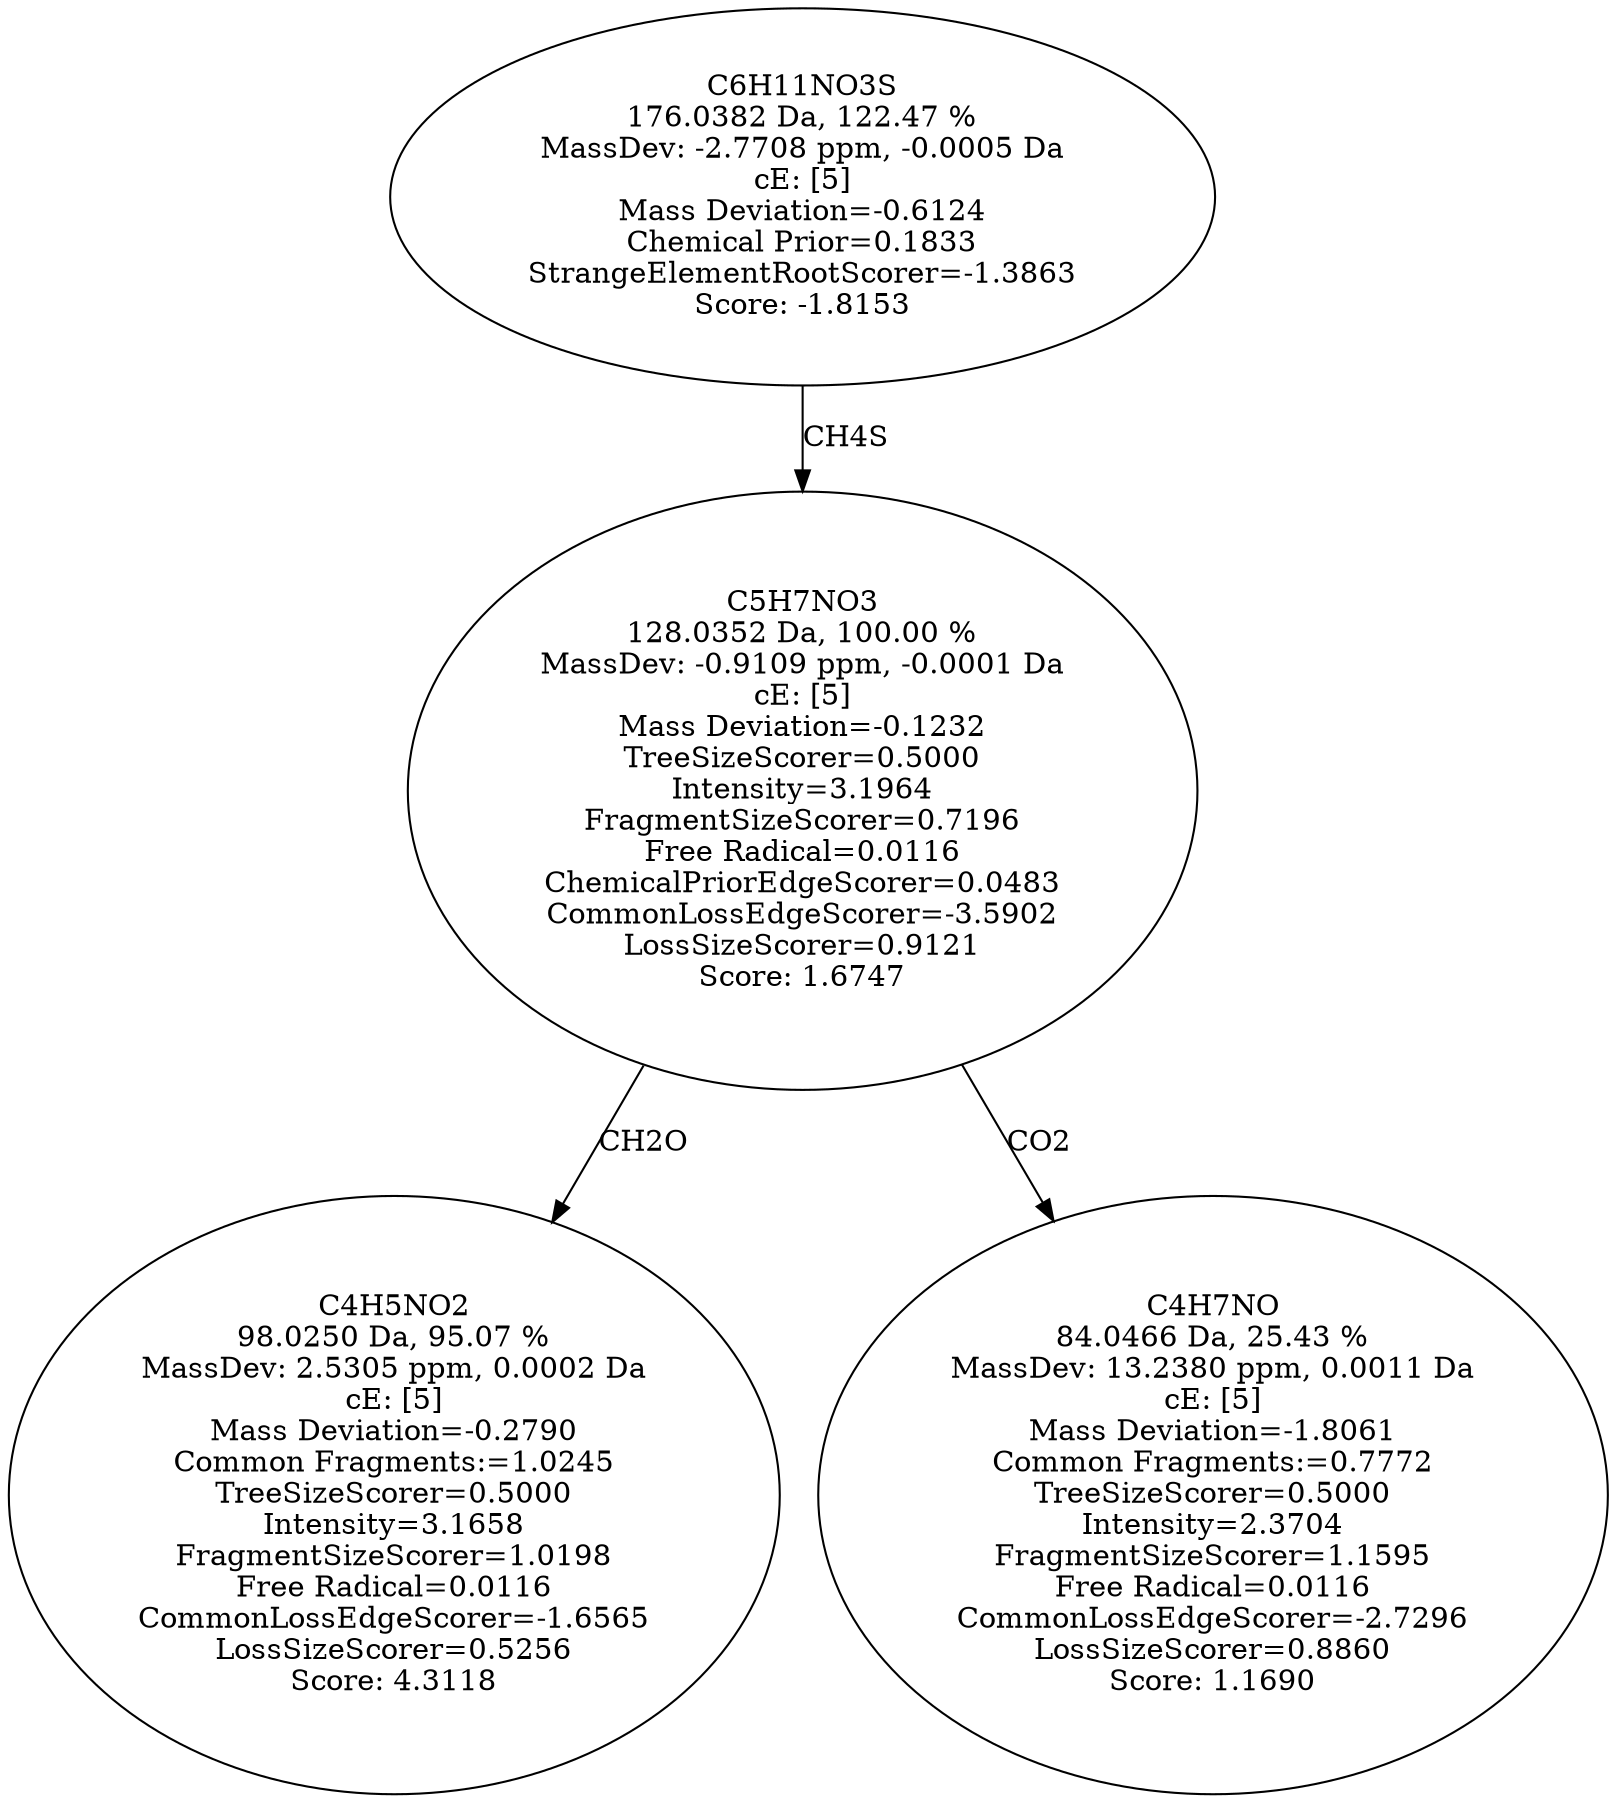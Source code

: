 strict digraph {
v1 [label="C4H5NO2\n98.0250 Da, 95.07 %\nMassDev: 2.5305 ppm, 0.0002 Da\ncE: [5]\nMass Deviation=-0.2790\nCommon Fragments:=1.0245\nTreeSizeScorer=0.5000\nIntensity=3.1658\nFragmentSizeScorer=1.0198\nFree Radical=0.0116\nCommonLossEdgeScorer=-1.6565\nLossSizeScorer=0.5256\nScore: 4.3118"];
v2 [label="C4H7NO\n84.0466 Da, 25.43 %\nMassDev: 13.2380 ppm, 0.0011 Da\ncE: [5]\nMass Deviation=-1.8061\nCommon Fragments:=0.7772\nTreeSizeScorer=0.5000\nIntensity=2.3704\nFragmentSizeScorer=1.1595\nFree Radical=0.0116\nCommonLossEdgeScorer=-2.7296\nLossSizeScorer=0.8860\nScore: 1.1690"];
v3 [label="C5H7NO3\n128.0352 Da, 100.00 %\nMassDev: -0.9109 ppm, -0.0001 Da\ncE: [5]\nMass Deviation=-0.1232\nTreeSizeScorer=0.5000\nIntensity=3.1964\nFragmentSizeScorer=0.7196\nFree Radical=0.0116\nChemicalPriorEdgeScorer=0.0483\nCommonLossEdgeScorer=-3.5902\nLossSizeScorer=0.9121\nScore: 1.6747"];
v4 [label="C6H11NO3S\n176.0382 Da, 122.47 %\nMassDev: -2.7708 ppm, -0.0005 Da\ncE: [5]\nMass Deviation=-0.6124\nChemical Prior=0.1833\nStrangeElementRootScorer=-1.3863\nScore: -1.8153"];
v3 -> v1 [label="CH2O"];
v3 -> v2 [label="CO2"];
v4 -> v3 [label="CH4S"];
}